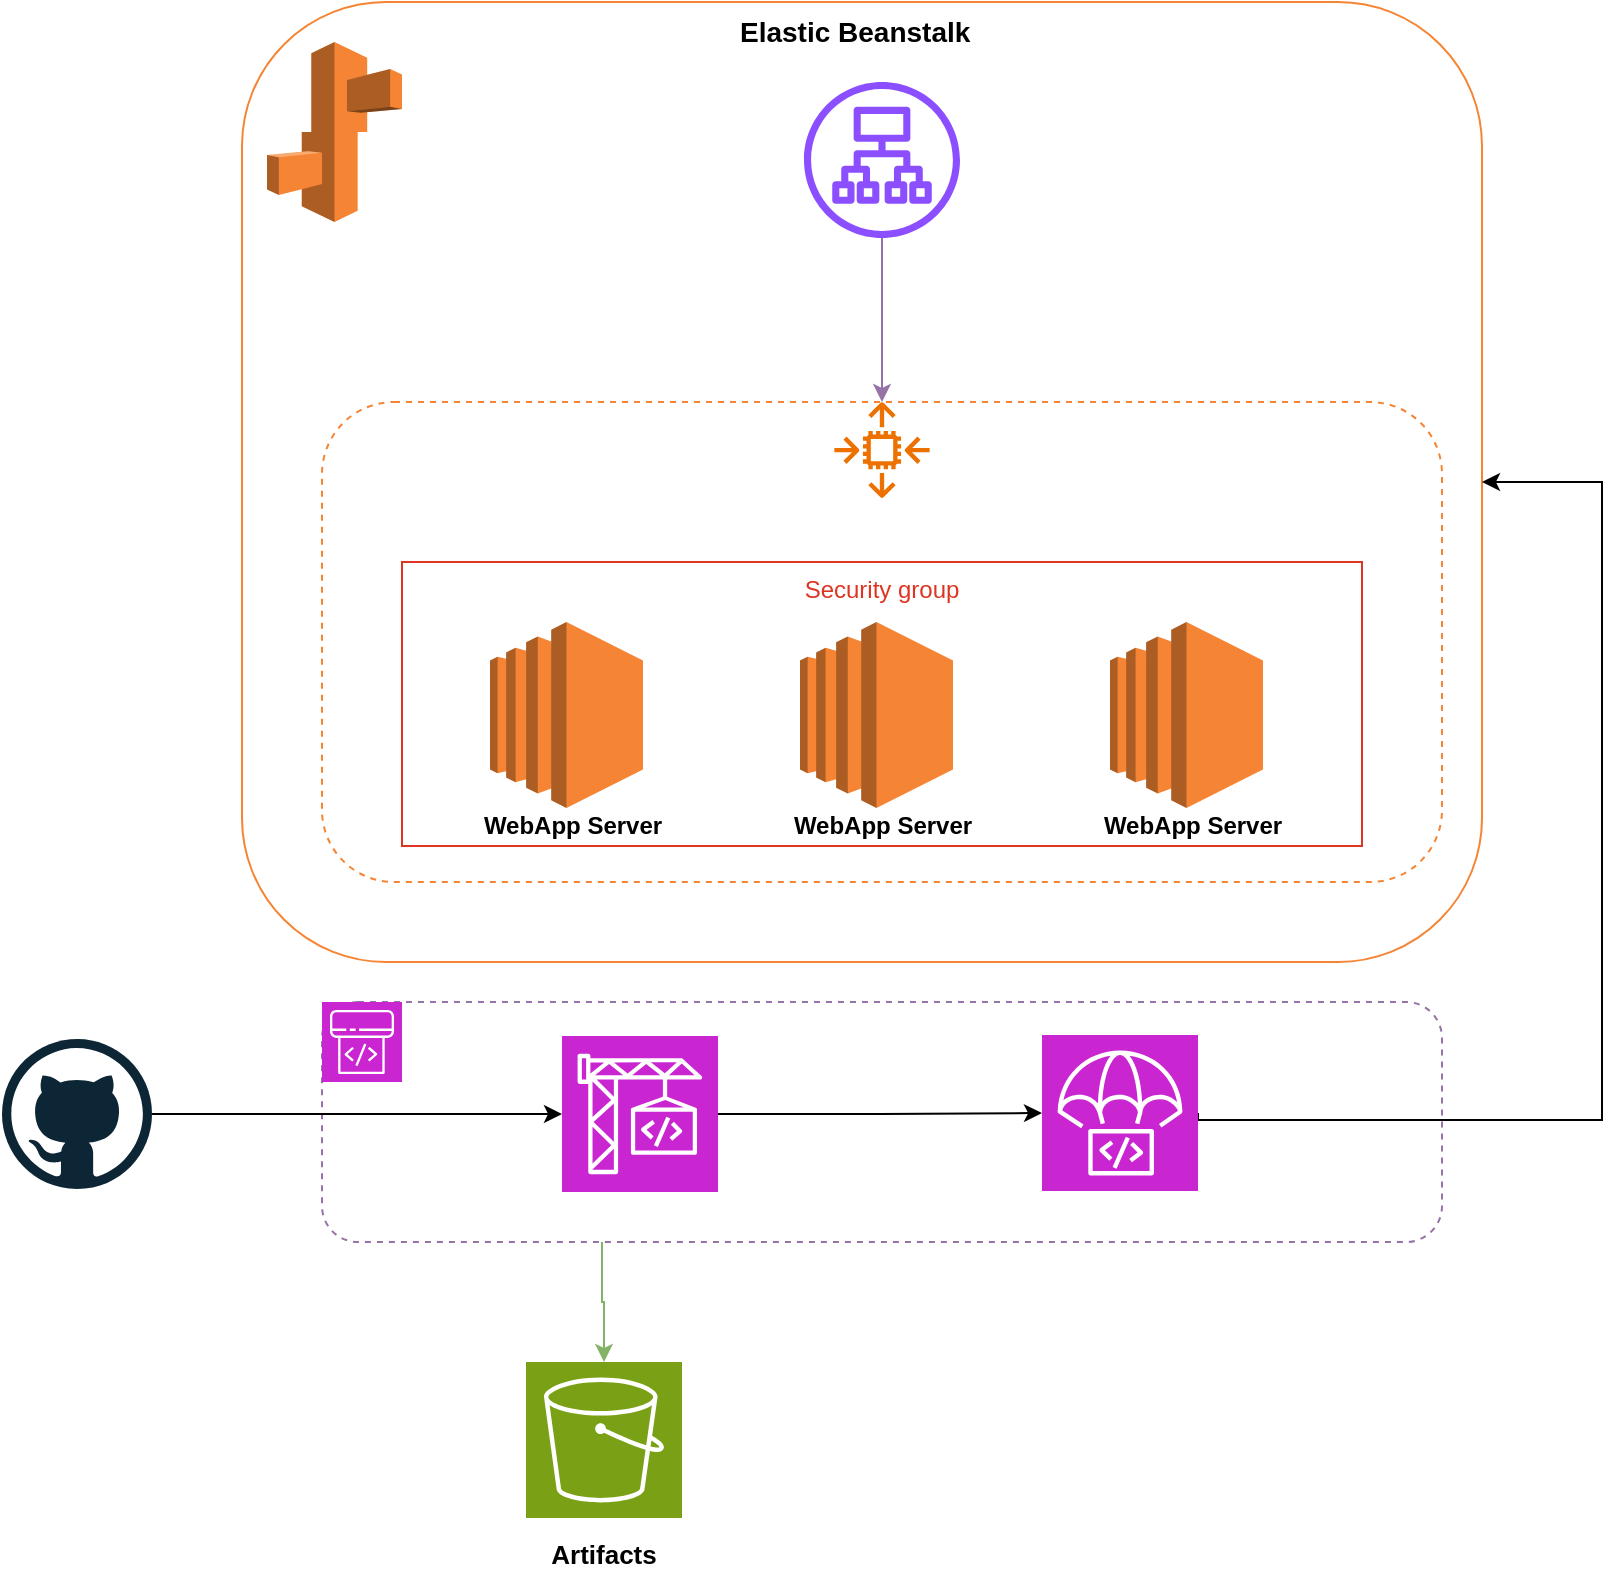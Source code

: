 <mxfile version="24.6.4" type="device">
  <diagram id="Ht1M8jgEwFfnCIfOTk4-" name="Page-1">
    <mxGraphModel dx="1665" dy="545" grid="1" gridSize="10" guides="1" tooltips="1" connect="1" arrows="1" fold="1" page="1" pageScale="1" pageWidth="827" pageHeight="1169" math="0" shadow="0">
      <root>
        <mxCell id="0" />
        <mxCell id="1" parent="0" />
        <mxCell id="giRuJMt169L841y7_cHt-4" value="" style="rounded=1;whiteSpace=wrap;html=1;fillColor=none;dashed=1;strokeColor=#9673a6;" parent="1" vertex="1">
          <mxGeometry x="120" y="620" width="560" height="120" as="geometry" />
        </mxCell>
        <mxCell id="bMA_1R0ruDVuRUQ1SIpu-19" value="" style="rounded=1;whiteSpace=wrap;html=1;fillColor=none;strokeColor=#f58534;" parent="1" vertex="1">
          <mxGeometry x="80" y="120" width="620" height="480" as="geometry" />
        </mxCell>
        <mxCell id="bMA_1R0ruDVuRUQ1SIpu-1" value="" style="outlineConnect=0;dashed=0;verticalLabelPosition=bottom;verticalAlign=top;align=center;html=1;shape=mxgraph.aws3.elastic_beanstalk;fillColor=#F58534;gradientColor=none;" parent="1" vertex="1">
          <mxGeometry x="92.5" y="140" width="67.5" height="90" as="geometry" />
        </mxCell>
        <mxCell id="bMA_1R0ruDVuRUQ1SIpu-7" value="" style="outlineConnect=0;dashed=0;verticalLabelPosition=bottom;verticalAlign=top;align=center;html=1;shape=mxgraph.aws3.ec2;fillColor=#F58534;gradientColor=none;" parent="1" vertex="1">
          <mxGeometry x="359" y="430" width="76.5" height="93" as="geometry" />
        </mxCell>
        <mxCell id="bMA_1R0ruDVuRUQ1SIpu-8" value="&lt;b&gt;WebApp Server&lt;/b&gt;" style="text;html=1;align=center;verticalAlign=middle;resizable=0;points=[];autosize=1;strokeColor=none;fillColor=none;" parent="1" vertex="1">
          <mxGeometry x="345" y="517" width="110" height="30" as="geometry" />
        </mxCell>
        <mxCell id="bMA_1R0ruDVuRUQ1SIpu-9" value="" style="outlineConnect=0;dashed=0;verticalLabelPosition=bottom;verticalAlign=top;align=center;html=1;shape=mxgraph.aws3.ec2;fillColor=#F58534;gradientColor=none;" parent="1" vertex="1">
          <mxGeometry x="514" y="430" width="76.5" height="93" as="geometry" />
        </mxCell>
        <mxCell id="bMA_1R0ruDVuRUQ1SIpu-10" value="&lt;b&gt;WebApp Server&lt;/b&gt;" style="text;html=1;align=center;verticalAlign=middle;resizable=0;points=[];autosize=1;strokeColor=none;fillColor=none;" parent="1" vertex="1">
          <mxGeometry x="500" y="517" width="110" height="30" as="geometry" />
        </mxCell>
        <mxCell id="bMA_1R0ruDVuRUQ1SIpu-3" value="" style="outlineConnect=0;dashed=0;verticalLabelPosition=bottom;verticalAlign=top;align=center;html=1;shape=mxgraph.aws3.ec2;fillColor=#F58534;gradientColor=none;" parent="1" vertex="1">
          <mxGeometry x="204" y="430" width="76.5" height="93" as="geometry" />
        </mxCell>
        <mxCell id="bMA_1R0ruDVuRUQ1SIpu-6" value="&lt;b&gt;WebApp Server&lt;/b&gt;" style="text;html=1;align=center;verticalAlign=middle;resizable=0;points=[];autosize=1;strokeColor=none;fillColor=none;" parent="1" vertex="1">
          <mxGeometry x="190" y="517" width="110" height="30" as="geometry" />
        </mxCell>
        <mxCell id="bMA_1R0ruDVuRUQ1SIpu-14" value="Security group" style="fillColor=none;strokeColor=#DD3522;verticalAlign=top;fontStyle=0;fontColor=#DD3522;whiteSpace=wrap;html=1;" parent="1" vertex="1">
          <mxGeometry x="160" y="400" width="480" height="142" as="geometry" />
        </mxCell>
        <mxCell id="bMA_1R0ruDVuRUQ1SIpu-15" value="" style="rounded=1;whiteSpace=wrap;html=1;fillColor=none;dashed=1;strokeColor=#f58534;" parent="1" vertex="1">
          <mxGeometry x="120" y="320" width="560" height="240" as="geometry" />
        </mxCell>
        <mxCell id="bMA_1R0ruDVuRUQ1SIpu-16" value="" style="sketch=0;outlineConnect=0;fontColor=#232F3E;gradientColor=none;fillColor=#ED7100;strokeColor=none;dashed=0;verticalLabelPosition=bottom;verticalAlign=top;align=center;html=1;fontSize=12;fontStyle=0;aspect=fixed;pointerEvents=1;shape=mxgraph.aws4.auto_scaling2;" parent="1" vertex="1">
          <mxGeometry x="376" y="320" width="48" height="48" as="geometry" />
        </mxCell>
        <mxCell id="bMA_1R0ruDVuRUQ1SIpu-18" style="edgeStyle=orthogonalEdgeStyle;rounded=0;orthogonalLoop=1;jettySize=auto;html=1;fillColor=#e1d5e7;strokeColor=#9673a6;" parent="1" source="bMA_1R0ruDVuRUQ1SIpu-17" target="bMA_1R0ruDVuRUQ1SIpu-16" edge="1">
          <mxGeometry relative="1" as="geometry" />
        </mxCell>
        <mxCell id="bMA_1R0ruDVuRUQ1SIpu-17" value="" style="sketch=0;outlineConnect=0;fontColor=#232F3E;gradientColor=none;fillColor=#8C4FFF;strokeColor=none;dashed=0;verticalLabelPosition=bottom;verticalAlign=top;align=center;html=1;fontSize=12;fontStyle=0;aspect=fixed;pointerEvents=1;shape=mxgraph.aws4.application_load_balancer;" parent="1" vertex="1">
          <mxGeometry x="361" y="160" width="78" height="78" as="geometry" />
        </mxCell>
        <mxCell id="bMA_1R0ruDVuRUQ1SIpu-23" value="&lt;font style=&quot;font-size: 14px;&quot;&gt;Elastic Beanstalk&lt;/font&gt;" style="text;html=1;align=left;verticalAlign=middle;whiteSpace=wrap;rounded=0;fontStyle=1" parent="1" vertex="1">
          <mxGeometry x="327.25" y="120" width="140" height="30" as="geometry" />
        </mxCell>
        <mxCell id="giRuJMt169L841y7_cHt-6" style="edgeStyle=orthogonalEdgeStyle;rounded=0;orthogonalLoop=1;jettySize=auto;html=1;" parent="1" source="giRuJMt169L841y7_cHt-1" target="giRuJMt169L841y7_cHt-2" edge="1">
          <mxGeometry relative="1" as="geometry" />
        </mxCell>
        <mxCell id="giRuJMt169L841y7_cHt-1" value="" style="dashed=0;outlineConnect=0;html=1;align=center;labelPosition=center;verticalLabelPosition=bottom;verticalAlign=top;shape=mxgraph.weblogos.github" parent="1" vertex="1">
          <mxGeometry x="-40" y="638.5" width="75" height="75" as="geometry" />
        </mxCell>
        <mxCell id="giRuJMt169L841y7_cHt-10" style="edgeStyle=orthogonalEdgeStyle;rounded=0;orthogonalLoop=1;jettySize=auto;html=1;exitX=1;exitY=0.5;exitDx=0;exitDy=0;exitPerimeter=0;" parent="1" source="giRuJMt169L841y7_cHt-2" target="giRuJMt169L841y7_cHt-3" edge="1">
          <mxGeometry relative="1" as="geometry" />
        </mxCell>
        <mxCell id="giRuJMt169L841y7_cHt-2" value="" style="sketch=0;points=[[0,0,0],[0.25,0,0],[0.5,0,0],[0.75,0,0],[1,0,0],[0,1,0],[0.25,1,0],[0.5,1,0],[0.75,1,0],[1,1,0],[0,0.25,0],[0,0.5,0],[0,0.75,0],[1,0.25,0],[1,0.5,0],[1,0.75,0]];outlineConnect=0;fontColor=#232F3E;fillColor=#C925D1;strokeColor=#ffffff;dashed=0;verticalLabelPosition=bottom;verticalAlign=top;align=center;html=1;fontSize=12;fontStyle=0;aspect=fixed;shape=mxgraph.aws4.resourceIcon;resIcon=mxgraph.aws4.codebuild;" parent="1" vertex="1">
          <mxGeometry x="240" y="637" width="78" height="78" as="geometry" />
        </mxCell>
        <mxCell id="giRuJMt169L841y7_cHt-11" style="edgeStyle=orthogonalEdgeStyle;rounded=0;orthogonalLoop=1;jettySize=auto;html=1;exitX=1;exitY=0.5;exitDx=0;exitDy=0;exitPerimeter=0;entryX=1;entryY=0.5;entryDx=0;entryDy=0;" parent="1" source="giRuJMt169L841y7_cHt-3" target="bMA_1R0ruDVuRUQ1SIpu-19" edge="1">
          <mxGeometry relative="1" as="geometry">
            <Array as="points">
              <mxPoint x="760" y="679" />
              <mxPoint x="760" y="360" />
            </Array>
          </mxGeometry>
        </mxCell>
        <mxCell id="giRuJMt169L841y7_cHt-3" value="" style="sketch=0;points=[[0,0,0],[0.25,0,0],[0.5,0,0],[0.75,0,0],[1,0,0],[0,1,0],[0.25,1,0],[0.5,1,0],[0.75,1,0],[1,1,0],[0,0.25,0],[0,0.5,0],[0,0.75,0],[1,0.25,0],[1,0.5,0],[1,0.75,0]];outlineConnect=0;fontColor=#232F3E;fillColor=#C925D1;strokeColor=#ffffff;dashed=0;verticalLabelPosition=bottom;verticalAlign=top;align=center;html=1;fontSize=12;fontStyle=0;aspect=fixed;shape=mxgraph.aws4.resourceIcon;resIcon=mxgraph.aws4.codedeploy;" parent="1" vertex="1">
          <mxGeometry x="480" y="636.5" width="78" height="78" as="geometry" />
        </mxCell>
        <mxCell id="giRuJMt169L841y7_cHt-7" value="" style="sketch=0;points=[[0,0,0],[0.25,0,0],[0.5,0,0],[0.75,0,0],[1,0,0],[0,1,0],[0.25,1,0],[0.5,1,0],[0.75,1,0],[1,1,0],[0,0.25,0],[0,0.5,0],[0,0.75,0],[1,0.25,0],[1,0.5,0],[1,0.75,0]];outlineConnect=0;fontColor=#232F3E;fillColor=#7AA116;strokeColor=#ffffff;dashed=0;verticalLabelPosition=bottom;verticalAlign=top;align=center;html=1;fontSize=12;fontStyle=0;aspect=fixed;shape=mxgraph.aws4.resourceIcon;resIcon=mxgraph.aws4.s3;" parent="1" vertex="1">
          <mxGeometry x="222" y="800" width="78" height="78" as="geometry" />
        </mxCell>
        <mxCell id="giRuJMt169L841y7_cHt-9" style="edgeStyle=orthogonalEdgeStyle;rounded=0;orthogonalLoop=1;jettySize=auto;html=1;exitX=0.25;exitY=1;exitDx=0;exitDy=0;entryX=0.5;entryY=0;entryDx=0;entryDy=0;entryPerimeter=0;fillColor=#d5e8d4;strokeColor=#82b366;" parent="1" source="giRuJMt169L841y7_cHt-4" target="giRuJMt169L841y7_cHt-7" edge="1">
          <mxGeometry relative="1" as="geometry" />
        </mxCell>
        <mxCell id="giRuJMt169L841y7_cHt-15" value="&lt;b&gt;&lt;font style=&quot;font-size: 13px;&quot;&gt;Artifacts&lt;/font&gt;&lt;/b&gt;" style="text;html=1;align=center;verticalAlign=middle;whiteSpace=wrap;rounded=0;" parent="1" vertex="1">
          <mxGeometry x="231" y="881" width="60" height="30" as="geometry" />
        </mxCell>
        <mxCell id="SxcX-V2OVpTSuZBlUwxH-1" value="" style="sketch=0;points=[[0,0,0],[0.25,0,0],[0.5,0,0],[0.75,0,0],[1,0,0],[0,1,0],[0.25,1,0],[0.5,1,0],[0.75,1,0],[1,1,0],[0,0.25,0],[0,0.5,0],[0,0.75,0],[1,0.25,0],[1,0.5,0],[1,0.75,0]];outlineConnect=0;fontColor=#232F3E;fillColor=#C925D1;strokeColor=#ffffff;dashed=0;verticalLabelPosition=bottom;verticalAlign=top;align=center;html=1;fontSize=12;fontStyle=0;aspect=fixed;shape=mxgraph.aws4.resourceIcon;resIcon=mxgraph.aws4.codepipeline;" vertex="1" parent="1">
          <mxGeometry x="120" y="620" width="40" height="40" as="geometry" />
        </mxCell>
      </root>
    </mxGraphModel>
  </diagram>
</mxfile>
